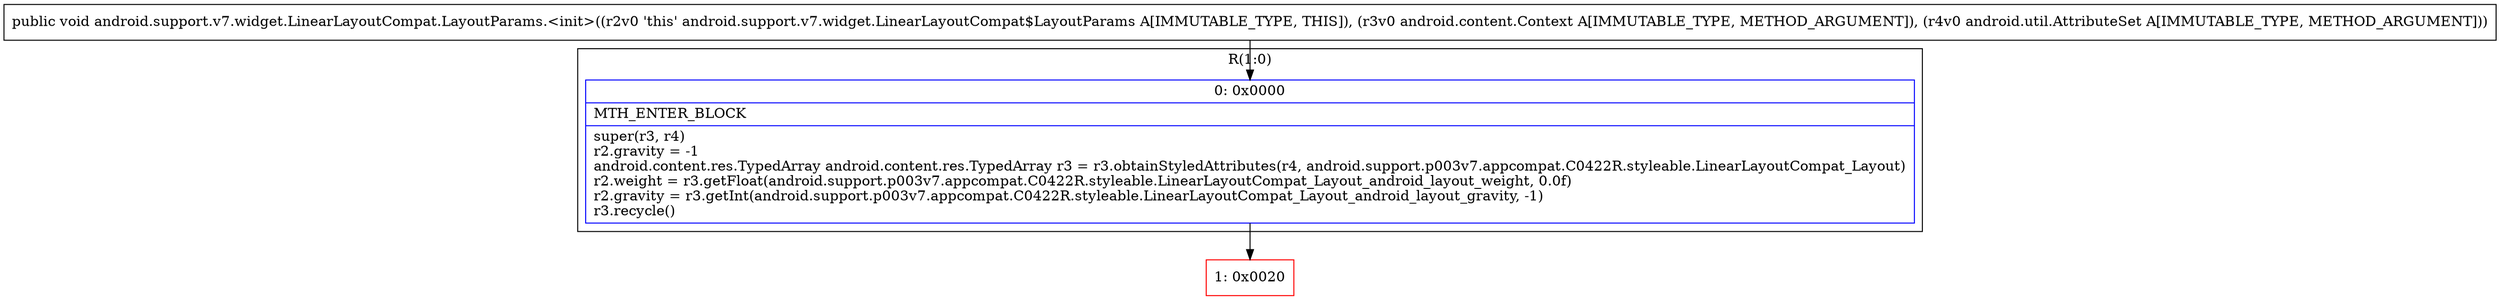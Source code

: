 digraph "CFG forandroid.support.v7.widget.LinearLayoutCompat.LayoutParams.\<init\>(Landroid\/content\/Context;Landroid\/util\/AttributeSet;)V" {
subgraph cluster_Region_1623282931 {
label = "R(1:0)";
node [shape=record,color=blue];
Node_0 [shape=record,label="{0\:\ 0x0000|MTH_ENTER_BLOCK\l|super(r3, r4)\lr2.gravity = \-1\landroid.content.res.TypedArray android.content.res.TypedArray r3 = r3.obtainStyledAttributes(r4, android.support.p003v7.appcompat.C0422R.styleable.LinearLayoutCompat_Layout)\lr2.weight = r3.getFloat(android.support.p003v7.appcompat.C0422R.styleable.LinearLayoutCompat_Layout_android_layout_weight, 0.0f)\lr2.gravity = r3.getInt(android.support.p003v7.appcompat.C0422R.styleable.LinearLayoutCompat_Layout_android_layout_gravity, \-1)\lr3.recycle()\l}"];
}
Node_1 [shape=record,color=red,label="{1\:\ 0x0020}"];
MethodNode[shape=record,label="{public void android.support.v7.widget.LinearLayoutCompat.LayoutParams.\<init\>((r2v0 'this' android.support.v7.widget.LinearLayoutCompat$LayoutParams A[IMMUTABLE_TYPE, THIS]), (r3v0 android.content.Context A[IMMUTABLE_TYPE, METHOD_ARGUMENT]), (r4v0 android.util.AttributeSet A[IMMUTABLE_TYPE, METHOD_ARGUMENT])) }"];
MethodNode -> Node_0;
Node_0 -> Node_1;
}


